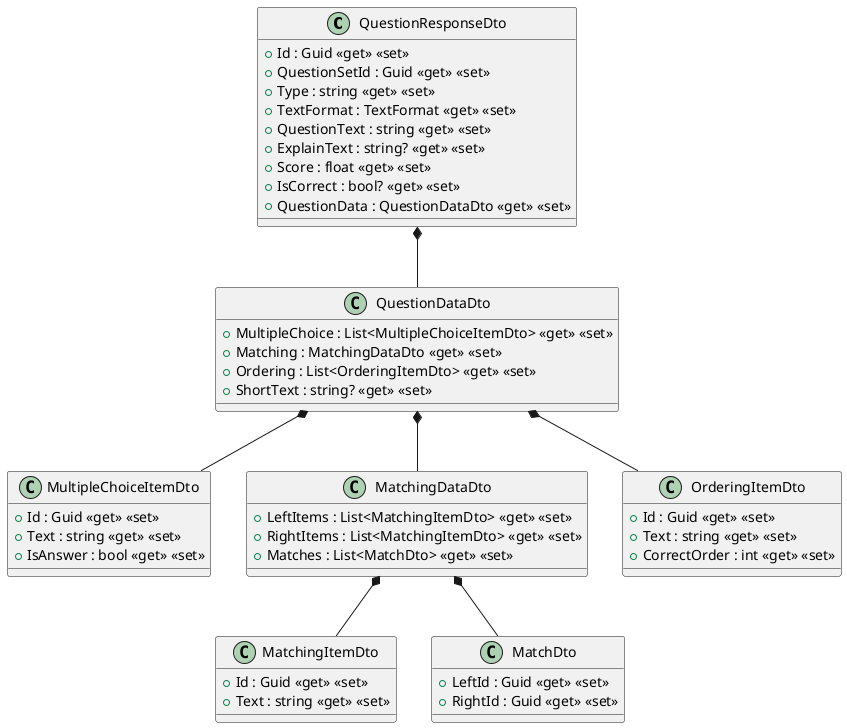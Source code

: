 @startuml
class QuestionResponseDto {
    + Id : Guid <<get>> <<set>>
    + QuestionSetId : Guid <<get>> <<set>>
    + Type : string <<get>> <<set>>
    + TextFormat : TextFormat <<get>> <<set>>
    + QuestionText : string <<get>> <<set>>
    + ExplainText : string? <<get>> <<set>>
    + Score : float <<get>> <<set>>
    + IsCorrect : bool? <<get>> <<set>>
    + QuestionData : QuestionDataDto <<get>> <<set>>
}
class QuestionDataDto {
    + MultipleChoice : List<MultipleChoiceItemDto> <<get>> <<set>>
    + Matching : MatchingDataDto <<get>> <<set>>
    + Ordering : List<OrderingItemDto> <<get>> <<set>>
    + ShortText : string? <<get>> <<set>>
}
class MultipleChoiceItemDto {
    + Id : Guid <<get>> <<set>>
    + Text : string <<get>> <<set>>
    + IsAnswer : bool <<get>> <<set>>
}
class MatchingDataDto {
    + LeftItems : List<MatchingItemDto> <<get>> <<set>>
    + RightItems : List<MatchingItemDto> <<get>> <<set>>
    + Matches : List<MatchDto> <<get>> <<set>>
}
class MatchingItemDto {
    + Id : Guid <<get>> <<set>>
    + Text : string <<get>> <<set>>
}
class MatchDto {
    + LeftId : Guid <<get>> <<set>>
    + RightId : Guid <<get>> <<set>>
}
class OrderingItemDto {
    + Id : Guid <<get>> <<set>>
    + Text : string <<get>> <<set>>
    + CorrectOrder : int <<get>> <<set>>
}
QuestionResponseDto *-- QuestionDataDto
QuestionDataDto *-- MultipleChoiceItemDto
QuestionDataDto *-- MatchingDataDto
QuestionDataDto *-- OrderingItemDto
MatchingDataDto *-- MatchingItemDto
MatchingDataDto *-- MatchDto
@enduml 